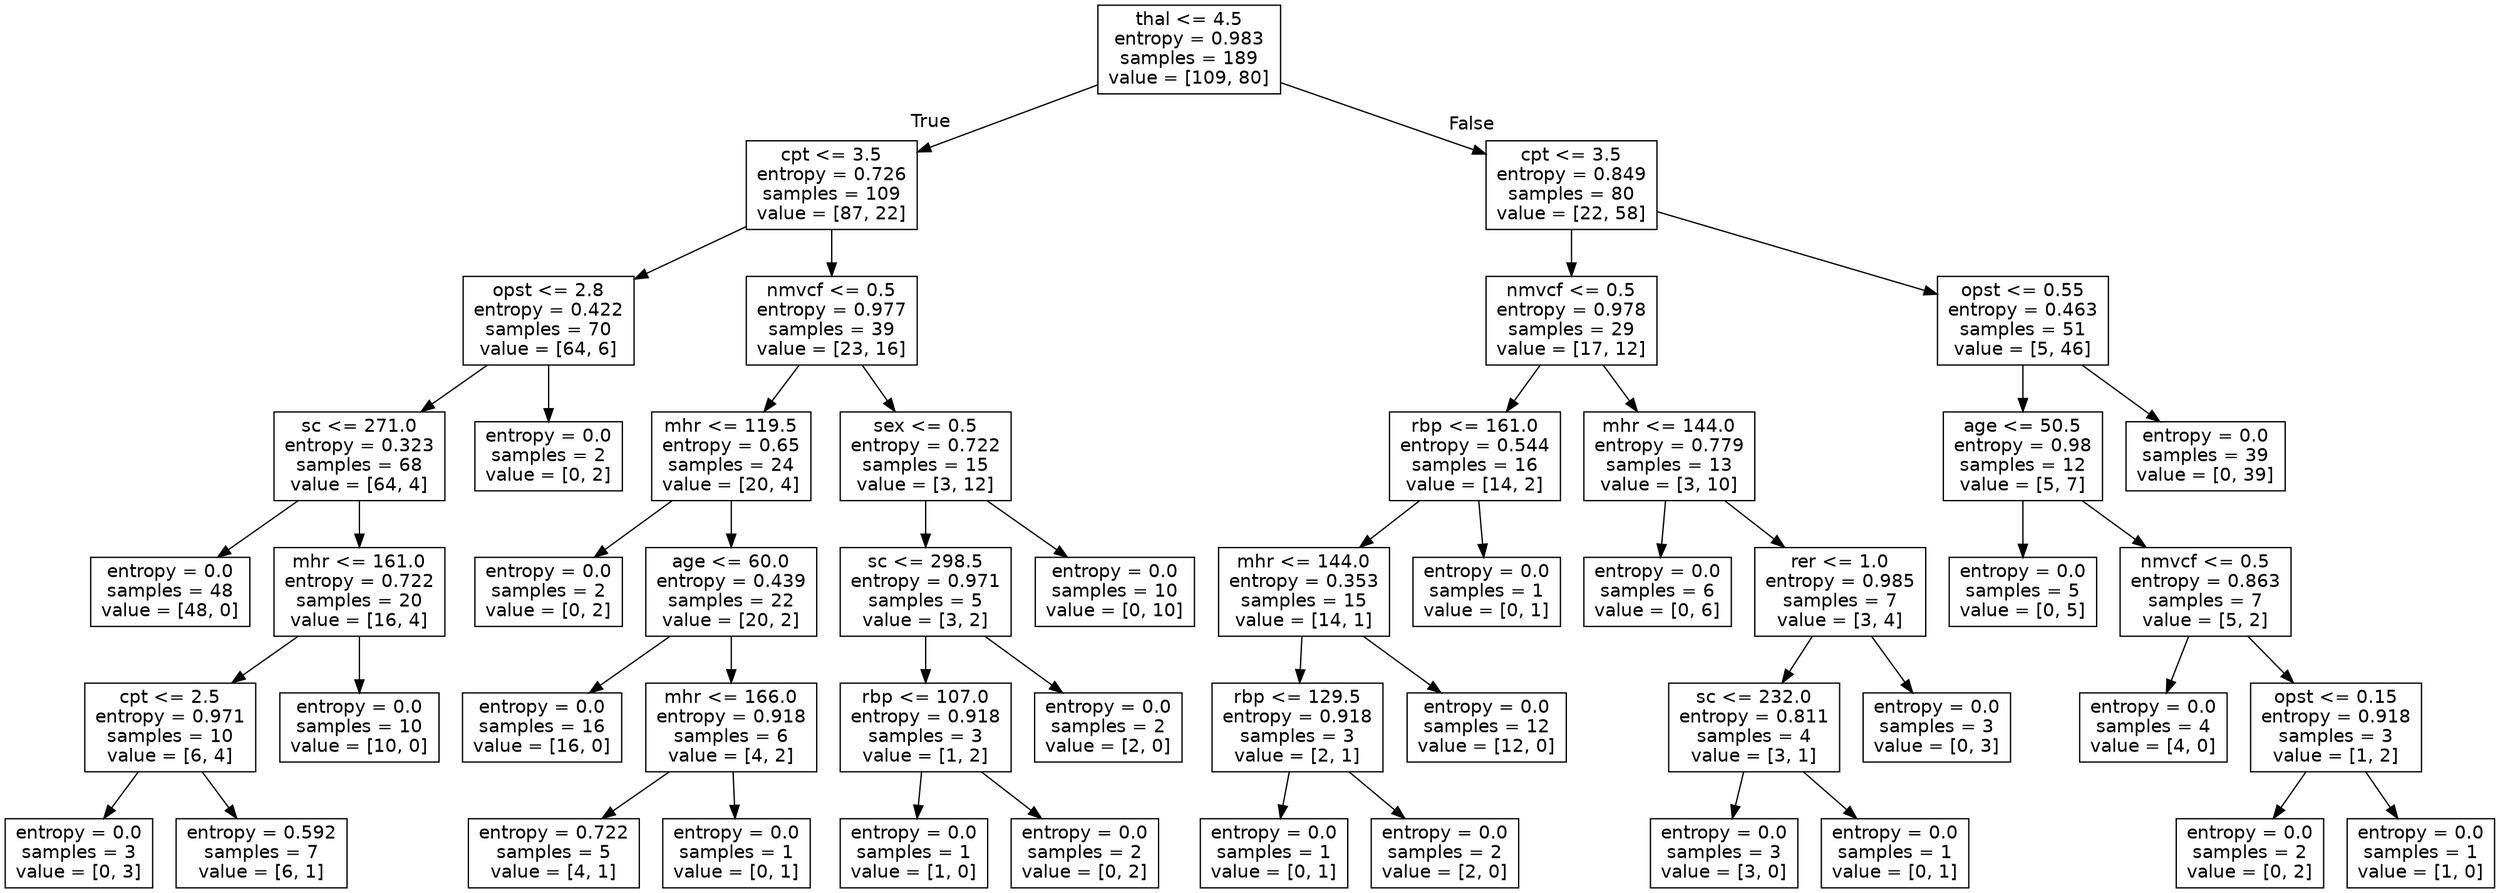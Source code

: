 digraph Tree {
node [shape=box, fontname="helvetica"] ;
edge [fontname="helvetica"] ;
0 [label="thal <= 4.5\nentropy = 0.983\nsamples = 189\nvalue = [109, 80]"] ;
1 [label="cpt <= 3.5\nentropy = 0.726\nsamples = 109\nvalue = [87, 22]"] ;
0 -> 1 [labeldistance=2.5, labelangle=45, headlabel="True"] ;
2 [label="opst <= 2.8\nentropy = 0.422\nsamples = 70\nvalue = [64, 6]"] ;
1 -> 2 ;
3 [label="sc <= 271.0\nentropy = 0.323\nsamples = 68\nvalue = [64, 4]"] ;
2 -> 3 ;
4 [label="entropy = 0.0\nsamples = 48\nvalue = [48, 0]"] ;
3 -> 4 ;
5 [label="mhr <= 161.0\nentropy = 0.722\nsamples = 20\nvalue = [16, 4]"] ;
3 -> 5 ;
6 [label="cpt <= 2.5\nentropy = 0.971\nsamples = 10\nvalue = [6, 4]"] ;
5 -> 6 ;
7 [label="entropy = 0.0\nsamples = 3\nvalue = [0, 3]"] ;
6 -> 7 ;
8 [label="entropy = 0.592\nsamples = 7\nvalue = [6, 1]"] ;
6 -> 8 ;
9 [label="entropy = 0.0\nsamples = 10\nvalue = [10, 0]"] ;
5 -> 9 ;
10 [label="entropy = 0.0\nsamples = 2\nvalue = [0, 2]"] ;
2 -> 10 ;
11 [label="nmvcf <= 0.5\nentropy = 0.977\nsamples = 39\nvalue = [23, 16]"] ;
1 -> 11 ;
12 [label="mhr <= 119.5\nentropy = 0.65\nsamples = 24\nvalue = [20, 4]"] ;
11 -> 12 ;
13 [label="entropy = 0.0\nsamples = 2\nvalue = [0, 2]"] ;
12 -> 13 ;
14 [label="age <= 60.0\nentropy = 0.439\nsamples = 22\nvalue = [20, 2]"] ;
12 -> 14 ;
15 [label="entropy = 0.0\nsamples = 16\nvalue = [16, 0]"] ;
14 -> 15 ;
16 [label="mhr <= 166.0\nentropy = 0.918\nsamples = 6\nvalue = [4, 2]"] ;
14 -> 16 ;
17 [label="entropy = 0.722\nsamples = 5\nvalue = [4, 1]"] ;
16 -> 17 ;
18 [label="entropy = 0.0\nsamples = 1\nvalue = [0, 1]"] ;
16 -> 18 ;
19 [label="sex <= 0.5\nentropy = 0.722\nsamples = 15\nvalue = [3, 12]"] ;
11 -> 19 ;
20 [label="sc <= 298.5\nentropy = 0.971\nsamples = 5\nvalue = [3, 2]"] ;
19 -> 20 ;
21 [label="rbp <= 107.0\nentropy = 0.918\nsamples = 3\nvalue = [1, 2]"] ;
20 -> 21 ;
22 [label="entropy = 0.0\nsamples = 1\nvalue = [1, 0]"] ;
21 -> 22 ;
23 [label="entropy = 0.0\nsamples = 2\nvalue = [0, 2]"] ;
21 -> 23 ;
24 [label="entropy = 0.0\nsamples = 2\nvalue = [2, 0]"] ;
20 -> 24 ;
25 [label="entropy = 0.0\nsamples = 10\nvalue = [0, 10]"] ;
19 -> 25 ;
26 [label="cpt <= 3.5\nentropy = 0.849\nsamples = 80\nvalue = [22, 58]"] ;
0 -> 26 [labeldistance=2.5, labelangle=-45, headlabel="False"] ;
27 [label="nmvcf <= 0.5\nentropy = 0.978\nsamples = 29\nvalue = [17, 12]"] ;
26 -> 27 ;
28 [label="rbp <= 161.0\nentropy = 0.544\nsamples = 16\nvalue = [14, 2]"] ;
27 -> 28 ;
29 [label="mhr <= 144.0\nentropy = 0.353\nsamples = 15\nvalue = [14, 1]"] ;
28 -> 29 ;
30 [label="rbp <= 129.5\nentropy = 0.918\nsamples = 3\nvalue = [2, 1]"] ;
29 -> 30 ;
31 [label="entropy = 0.0\nsamples = 1\nvalue = [0, 1]"] ;
30 -> 31 ;
32 [label="entropy = 0.0\nsamples = 2\nvalue = [2, 0]"] ;
30 -> 32 ;
33 [label="entropy = 0.0\nsamples = 12\nvalue = [12, 0]"] ;
29 -> 33 ;
34 [label="entropy = 0.0\nsamples = 1\nvalue = [0, 1]"] ;
28 -> 34 ;
35 [label="mhr <= 144.0\nentropy = 0.779\nsamples = 13\nvalue = [3, 10]"] ;
27 -> 35 ;
36 [label="entropy = 0.0\nsamples = 6\nvalue = [0, 6]"] ;
35 -> 36 ;
37 [label="rer <= 1.0\nentropy = 0.985\nsamples = 7\nvalue = [3, 4]"] ;
35 -> 37 ;
38 [label="sc <= 232.0\nentropy = 0.811\nsamples = 4\nvalue = [3, 1]"] ;
37 -> 38 ;
39 [label="entropy = 0.0\nsamples = 3\nvalue = [3, 0]"] ;
38 -> 39 ;
40 [label="entropy = 0.0\nsamples = 1\nvalue = [0, 1]"] ;
38 -> 40 ;
41 [label="entropy = 0.0\nsamples = 3\nvalue = [0, 3]"] ;
37 -> 41 ;
42 [label="opst <= 0.55\nentropy = 0.463\nsamples = 51\nvalue = [5, 46]"] ;
26 -> 42 ;
43 [label="age <= 50.5\nentropy = 0.98\nsamples = 12\nvalue = [5, 7]"] ;
42 -> 43 ;
44 [label="entropy = 0.0\nsamples = 5\nvalue = [0, 5]"] ;
43 -> 44 ;
45 [label="nmvcf <= 0.5\nentropy = 0.863\nsamples = 7\nvalue = [5, 2]"] ;
43 -> 45 ;
46 [label="entropy = 0.0\nsamples = 4\nvalue = [4, 0]"] ;
45 -> 46 ;
47 [label="opst <= 0.15\nentropy = 0.918\nsamples = 3\nvalue = [1, 2]"] ;
45 -> 47 ;
48 [label="entropy = 0.0\nsamples = 2\nvalue = [0, 2]"] ;
47 -> 48 ;
49 [label="entropy = 0.0\nsamples = 1\nvalue = [1, 0]"] ;
47 -> 49 ;
50 [label="entropy = 0.0\nsamples = 39\nvalue = [0, 39]"] ;
42 -> 50 ;
}